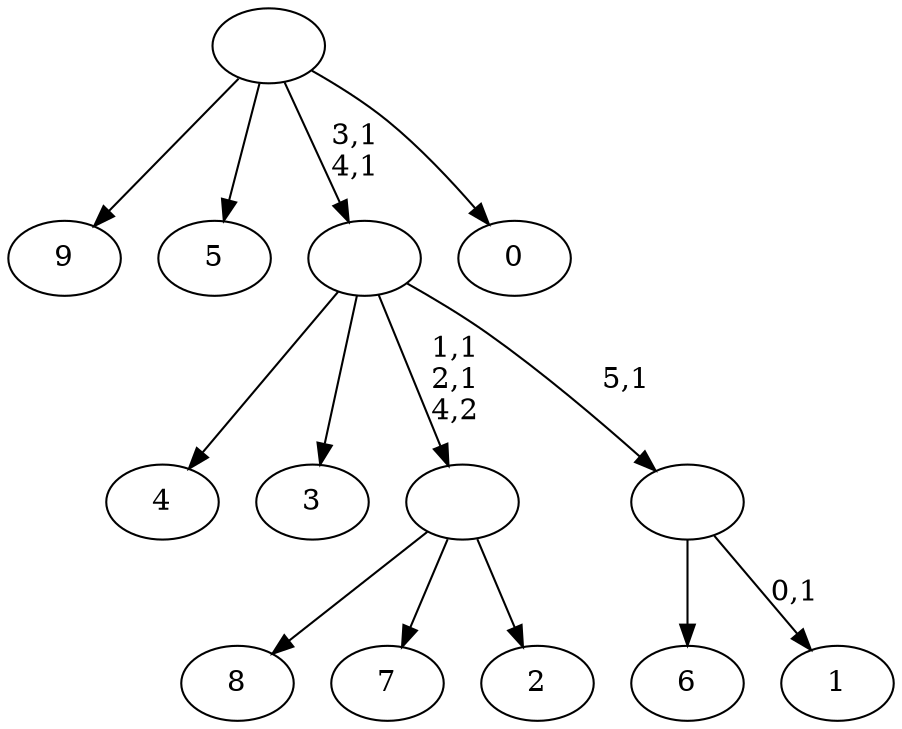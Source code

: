 digraph T {
	16 [label="9"]
	15 [label="8"]
	14 [label="7"]
	13 [label="6"]
	12 [label="5"]
	11 [label="4"]
	10 [label="3"]
	9 [label="2"]
	8 [label=""]
	6 [label="1"]
	4 [label=""]
	3 [label=""]
	1 [label="0"]
	0 [label=""]
	8 -> 15 [label=""]
	8 -> 14 [label=""]
	8 -> 9 [label=""]
	4 -> 6 [label="0,1"]
	4 -> 13 [label=""]
	3 -> 8 [label="1,1\n2,1\n4,2"]
	3 -> 11 [label=""]
	3 -> 10 [label=""]
	3 -> 4 [label="5,1"]
	0 -> 3 [label="3,1\n4,1"]
	0 -> 16 [label=""]
	0 -> 12 [label=""]
	0 -> 1 [label=""]
}

